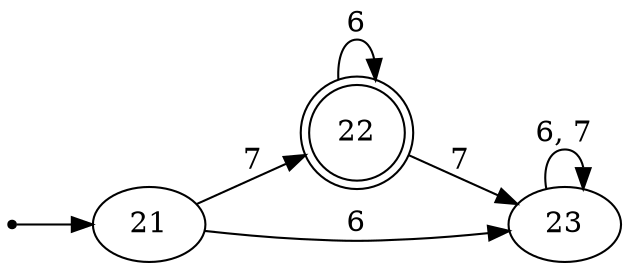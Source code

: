 digraph{

rankdir=LR;
inic[shape=point];

inic->21;

21->22 [label="7"];
21->23 [label="6"];
22->22 [label="6"];
22->23 [label="7"];
23->23 [label="6, 7"];

22[shape=doublecircle];
}
